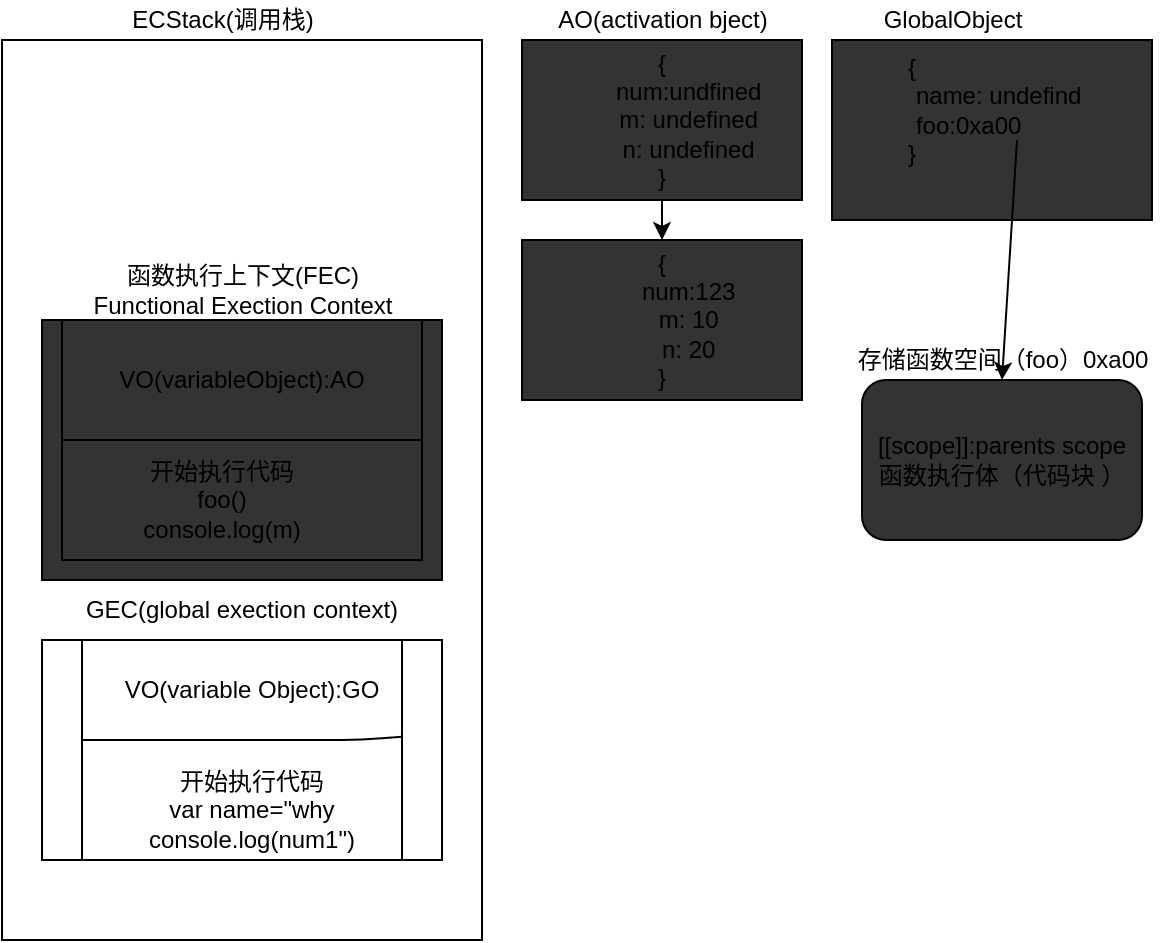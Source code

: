 <mxfile>
    <diagram id="Cj2IZHVcjWoPE8zTmQlr" name="第 1 页">
        <mxGraphModel dx="770" dy="575" grid="1" gridSize="10" guides="1" tooltips="1" connect="1" arrows="1" fold="1" page="1" pageScale="1" pageWidth="827" pageHeight="1169" math="0" shadow="0">
            <root>
                <mxCell id="0"/>
                <mxCell id="1" parent="0"/>
                <mxCell id="2" value="" style="rounded=0;whiteSpace=wrap;html=1;" vertex="1" parent="1">
                    <mxGeometry x="160" y="80" width="240" height="450" as="geometry"/>
                </mxCell>
                <mxCell id="8" value="" style="rounded=0;whiteSpace=wrap;html=1;" vertex="1" parent="1">
                    <mxGeometry x="180" y="380" width="200" height="110" as="geometry"/>
                </mxCell>
                <mxCell id="4" value="ECStack(调用栈)" style="text;html=1;align=center;verticalAlign=middle;resizable=0;points=[];autosize=1;strokeColor=none;fillColor=none;" vertex="1" parent="1">
                    <mxGeometry x="215" y="60" width="110" height="20" as="geometry"/>
                </mxCell>
                <mxCell id="6" value="" style="rounded=0;whiteSpace=wrap;html=1;" vertex="1" parent="1">
                    <mxGeometry x="200" y="380" width="160" height="110" as="geometry"/>
                </mxCell>
                <mxCell id="7" value="" style="endArrow=none;html=1;" edge="1" parent="1" target="6">
                    <mxGeometry width="50" height="50" relative="1" as="geometry">
                        <mxPoint x="200" y="430" as="sourcePoint"/>
                        <mxPoint x="250" y="380" as="targetPoint"/>
                        <Array as="points">
                            <mxPoint x="340" y="430"/>
                        </Array>
                    </mxGeometry>
                </mxCell>
                <mxCell id="10" value="GEC(global exection context)" style="text;html=1;strokeColor=none;fillColor=none;align=center;verticalAlign=middle;whiteSpace=wrap;rounded=0;" vertex="1" parent="1">
                    <mxGeometry x="200" y="350" width="160" height="30" as="geometry"/>
                </mxCell>
                <mxCell id="11" value="VO(variable Object):GO" style="text;html=1;strokeColor=none;fillColor=none;align=center;verticalAlign=middle;whiteSpace=wrap;rounded=0;" vertex="1" parent="1">
                    <mxGeometry x="210" y="390" width="150" height="30" as="geometry"/>
                </mxCell>
                <mxCell id="13" value="开始执行代码&lt;br&gt;var name=&quot;why&lt;br&gt;console.log(num1&quot;)" style="text;html=1;strokeColor=none;fillColor=none;align=center;verticalAlign=middle;whiteSpace=wrap;rounded=0;" vertex="1" parent="1">
                    <mxGeometry x="230" y="450" width="110" height="30" as="geometry"/>
                </mxCell>
                <mxCell id="14" value="" style="rounded=0;whiteSpace=wrap;html=1;fillColor=#333333;" vertex="1" parent="1">
                    <mxGeometry x="575" y="80" width="160" height="90" as="geometry"/>
                </mxCell>
                <mxCell id="20" style="edgeStyle=none;html=1;exitX=0.75;exitY=1;exitDx=0;exitDy=0;entryX=0.5;entryY=0;entryDx=0;entryDy=0;" edge="1" parent="1" target="17">
                    <mxGeometry relative="1" as="geometry">
                        <mxPoint x="667.5" y="130" as="sourcePoint"/>
                    </mxGeometry>
                </mxCell>
                <mxCell id="26" value="" style="edgeStyle=none;html=1;" edge="1" parent="1" source="15" target="25">
                    <mxGeometry relative="1" as="geometry"/>
                </mxCell>
                <mxCell id="15" value="{&lt;br&gt;&lt;span style=&quot;white-space: pre&quot;&gt;&#9;&lt;/span&gt;&amp;nbsp; &amp;nbsp; &amp;nbsp; &amp;nbsp; &amp;nbsp; &amp;nbsp; &amp;nbsp; &amp;nbsp; &amp;nbsp; name: undefind&lt;br&gt;&amp;nbsp; &amp;nbsp; &amp;nbsp; &lt;span style=&quot;white-space: pre&quot;&gt;&#9;&lt;/span&gt;&lt;span style=&quot;white-space: pre&quot;&gt;&#9;&lt;/span&gt;&amp;nbsp;foo:0xa00&lt;br&gt;}" style="text;html=1;align=center;verticalAlign=middle;whiteSpace=wrap;rounded=0;" vertex="1" parent="1">
                    <mxGeometry x="520" y="100" width="190" height="30" as="geometry"/>
                </mxCell>
                <mxCell id="16" value="GlobalObject" style="text;html=1;align=center;verticalAlign=middle;resizable=0;points=[];autosize=1;strokeColor=none;fillColor=none;" vertex="1" parent="1">
                    <mxGeometry x="590" y="60" width="90" height="20" as="geometry"/>
                </mxCell>
                <mxCell id="17" value="[[scope]]:parents scope&lt;br&gt;函数执行体（代码块 ）" style="rounded=1;whiteSpace=wrap;html=1;fillColor=#333333;" vertex="1" parent="1">
                    <mxGeometry x="590" y="250" width="140" height="80" as="geometry"/>
                </mxCell>
                <mxCell id="19" value="存储函数空间（foo）0xa00" style="text;html=1;align=center;verticalAlign=middle;resizable=0;points=[];autosize=1;strokeColor=none;fillColor=none;" vertex="1" parent="1">
                    <mxGeometry x="580" y="230" width="160" height="20" as="geometry"/>
                </mxCell>
                <mxCell id="21" value="函数执行上下文(FEC)&lt;br&gt;Functional Exection Context" style="text;html=1;align=center;verticalAlign=middle;resizable=0;points=[];autosize=1;strokeColor=none;fillColor=none;" vertex="1" parent="1">
                    <mxGeometry x="195" y="190" width="170" height="30" as="geometry"/>
                </mxCell>
                <mxCell id="22" value="" style="rounded=0;whiteSpace=wrap;html=1;fillColor=#333333;" vertex="1" parent="1">
                    <mxGeometry x="180" y="220" width="200" height="130" as="geometry"/>
                </mxCell>
                <mxCell id="23" value="VO(variableObject):AO" style="rounded=0;whiteSpace=wrap;html=1;fillColor=#333333;" vertex="1" parent="1">
                    <mxGeometry x="190" y="220" width="180" height="60" as="geometry"/>
                </mxCell>
                <mxCell id="32" style="edgeStyle=none;html=1;exitX=0.5;exitY=1;exitDx=0;exitDy=0;entryX=0.5;entryY=0;entryDx=0;entryDy=0;" edge="1" parent="1" source="25" target="31">
                    <mxGeometry relative="1" as="geometry"/>
                </mxCell>
                <mxCell id="25" value="{&lt;br&gt;&lt;span style=&quot;white-space: pre&quot;&gt;&#9;&lt;/span&gt;num:undfined&lt;br&gt;&lt;span style=&quot;white-space: pre&quot;&gt;&#9;&lt;/span&gt;m: undefined&lt;br&gt;&lt;span style=&quot;white-space: pre&quot;&gt;&#9;&lt;/span&gt;n: undefined&lt;br&gt;}" style="whiteSpace=wrap;html=1;fillColor=#333333;" vertex="1" parent="1">
                    <mxGeometry x="420" y="80" width="140" height="80" as="geometry"/>
                </mxCell>
                <mxCell id="27" value="AO(activation bject)" style="text;html=1;align=center;verticalAlign=middle;resizable=0;points=[];autosize=1;strokeColor=none;fillColor=none;" vertex="1" parent="1">
                    <mxGeometry x="430" y="60" width="120" height="20" as="geometry"/>
                </mxCell>
                <mxCell id="28" value="" style="rounded=0;whiteSpace=wrap;html=1;fillColor=#333333;" vertex="1" parent="1">
                    <mxGeometry x="190" y="280" width="180" height="60" as="geometry"/>
                </mxCell>
                <mxCell id="30" value="开始执行代码&lt;br&gt;foo()&lt;br&gt;console.log(m)" style="text;html=1;strokeColor=none;fillColor=none;align=center;verticalAlign=middle;whiteSpace=wrap;rounded=0;" vertex="1" parent="1">
                    <mxGeometry x="215" y="295" width="110" height="30" as="geometry"/>
                </mxCell>
                <mxCell id="31" value="{&lt;br&gt;&lt;span style=&quot;white-space: pre&quot;&gt;&#9;&lt;/span&gt;num:123&lt;br&gt;&lt;span style=&quot;white-space: pre&quot;&gt;&#9;&lt;/span&gt;m: 10&lt;br&gt;&lt;span style=&quot;white-space: pre&quot;&gt;&#9;&lt;/span&gt;n: 20&lt;br&gt;}" style="whiteSpace=wrap;html=1;fillColor=#333333;" vertex="1" parent="1">
                    <mxGeometry x="420" y="180" width="140" height="80" as="geometry"/>
                </mxCell>
            </root>
        </mxGraphModel>
    </diagram>
</mxfile>